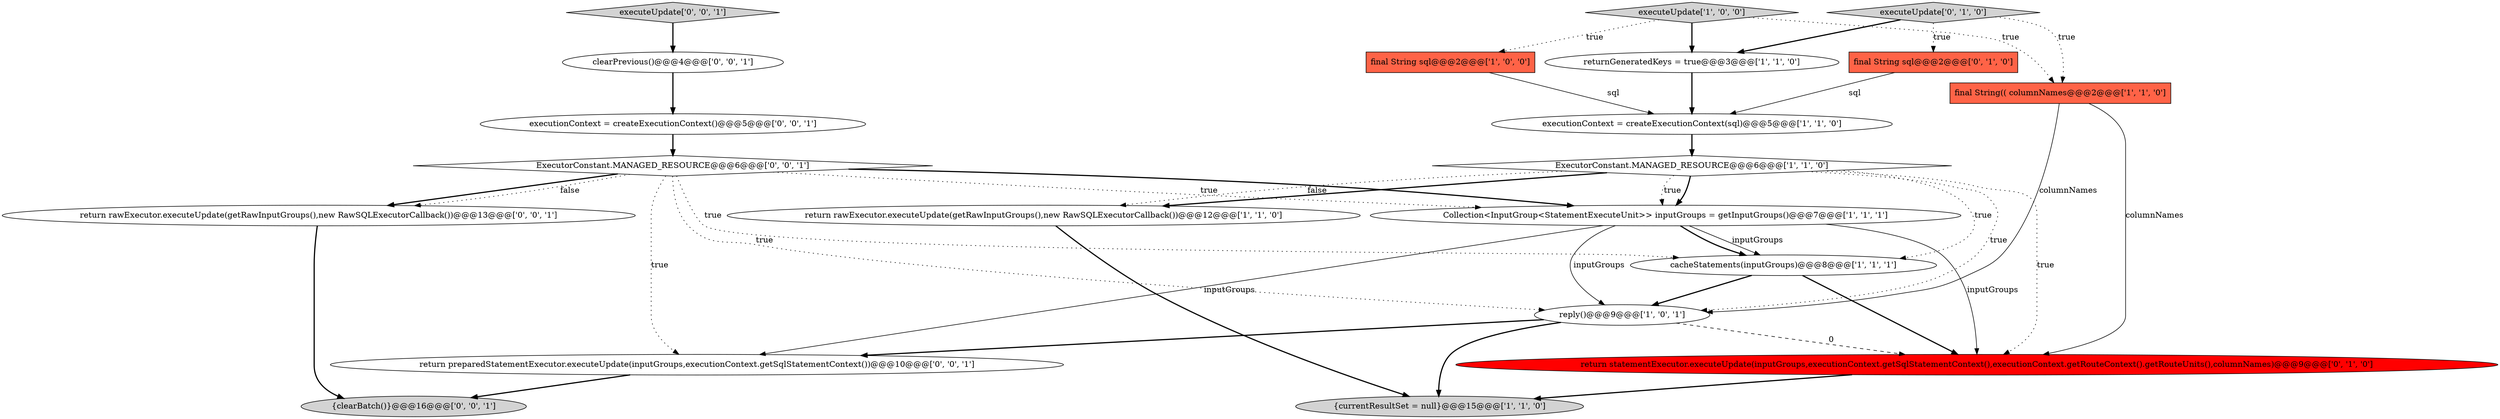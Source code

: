 digraph {
5 [style = filled, label = "final String sql@@@2@@@['1', '0', '0']", fillcolor = tomato, shape = box image = "AAA0AAABBB1BBB"];
19 [style = filled, label = "return rawExecutor.executeUpdate(getRawInputGroups(),new RawSQLExecutorCallback())@@@13@@@['0', '0', '1']", fillcolor = white, shape = ellipse image = "AAA0AAABBB3BBB"];
10 [style = filled, label = "final String(( columnNames@@@2@@@['1', '1', '0']", fillcolor = tomato, shape = box image = "AAA0AAABBB1BBB"];
20 [style = filled, label = "{clearBatch()}@@@16@@@['0', '0', '1']", fillcolor = lightgray, shape = ellipse image = "AAA0AAABBB3BBB"];
3 [style = filled, label = "executionContext = createExecutionContext(sql)@@@5@@@['1', '1', '0']", fillcolor = white, shape = ellipse image = "AAA0AAABBB1BBB"];
18 [style = filled, label = "clearPrevious()@@@4@@@['0', '0', '1']", fillcolor = white, shape = ellipse image = "AAA0AAABBB3BBB"];
17 [style = filled, label = "executeUpdate['0', '0', '1']", fillcolor = lightgray, shape = diamond image = "AAA0AAABBB3BBB"];
1 [style = filled, label = "cacheStatements(inputGroups)@@@8@@@['1', '1', '1']", fillcolor = white, shape = ellipse image = "AAA0AAABBB1BBB"];
4 [style = filled, label = "executeUpdate['1', '0', '0']", fillcolor = lightgray, shape = diamond image = "AAA0AAABBB1BBB"];
13 [style = filled, label = "final String sql@@@2@@@['0', '1', '0']", fillcolor = tomato, shape = box image = "AAA0AAABBB2BBB"];
0 [style = filled, label = "ExecutorConstant.MANAGED_RESOURCE@@@6@@@['1', '1', '0']", fillcolor = white, shape = diamond image = "AAA0AAABBB1BBB"];
14 [style = filled, label = "ExecutorConstant.MANAGED_RESOURCE@@@6@@@['0', '0', '1']", fillcolor = white, shape = diamond image = "AAA0AAABBB3BBB"];
11 [style = filled, label = "executeUpdate['0', '1', '0']", fillcolor = lightgray, shape = diamond image = "AAA0AAABBB2BBB"];
16 [style = filled, label = "executionContext = createExecutionContext()@@@5@@@['0', '0', '1']", fillcolor = white, shape = ellipse image = "AAA0AAABBB3BBB"];
8 [style = filled, label = "reply()@@@9@@@['1', '0', '1']", fillcolor = white, shape = ellipse image = "AAA0AAABBB1BBB"];
15 [style = filled, label = "return preparedStatementExecutor.executeUpdate(inputGroups,executionContext.getSqlStatementContext())@@@10@@@['0', '0', '1']", fillcolor = white, shape = ellipse image = "AAA0AAABBB3BBB"];
12 [style = filled, label = "return statementExecutor.executeUpdate(inputGroups,executionContext.getSqlStatementContext(),executionContext.getRouteContext().getRouteUnits(),columnNames)@@@9@@@['0', '1', '0']", fillcolor = red, shape = ellipse image = "AAA1AAABBB2BBB"];
9 [style = filled, label = "{currentResultSet = null}@@@15@@@['1', '1', '0']", fillcolor = lightgray, shape = ellipse image = "AAA0AAABBB1BBB"];
7 [style = filled, label = "return rawExecutor.executeUpdate(getRawInputGroups(),new RawSQLExecutorCallback())@@@12@@@['1', '1', '0']", fillcolor = white, shape = ellipse image = "AAA0AAABBB1BBB"];
6 [style = filled, label = "Collection<InputGroup<StatementExecuteUnit>> inputGroups = getInputGroups()@@@7@@@['1', '1', '1']", fillcolor = white, shape = ellipse image = "AAA0AAABBB1BBB"];
2 [style = filled, label = "returnGeneratedKeys = true@@@3@@@['1', '1', '0']", fillcolor = white, shape = ellipse image = "AAA0AAABBB1BBB"];
4->5 [style = dotted, label="true"];
0->12 [style = dotted, label="true"];
13->3 [style = solid, label="sql"];
1->8 [style = bold, label=""];
8->15 [style = bold, label=""];
10->8 [style = solid, label="columnNames"];
0->6 [style = bold, label=""];
4->10 [style = dotted, label="true"];
11->10 [style = dotted, label="true"];
19->20 [style = bold, label=""];
2->3 [style = bold, label=""];
14->19 [style = bold, label=""];
14->6 [style = dotted, label="true"];
8->12 [style = dashed, label="0"];
4->2 [style = bold, label=""];
11->13 [style = dotted, label="true"];
6->1 [style = solid, label="inputGroups"];
12->9 [style = bold, label=""];
0->6 [style = dotted, label="true"];
11->2 [style = bold, label=""];
3->0 [style = bold, label=""];
0->7 [style = bold, label=""];
0->8 [style = dotted, label="true"];
7->9 [style = bold, label=""];
6->1 [style = bold, label=""];
14->15 [style = dotted, label="true"];
6->15 [style = solid, label="inputGroups"];
14->19 [style = dotted, label="false"];
6->12 [style = solid, label="inputGroups"];
15->20 [style = bold, label=""];
5->3 [style = solid, label="sql"];
0->7 [style = dotted, label="false"];
8->9 [style = bold, label=""];
1->12 [style = bold, label=""];
10->12 [style = solid, label="columnNames"];
14->8 [style = dotted, label="true"];
16->14 [style = bold, label=""];
6->8 [style = solid, label="inputGroups"];
14->1 [style = dotted, label="true"];
14->6 [style = bold, label=""];
17->18 [style = bold, label=""];
0->1 [style = dotted, label="true"];
18->16 [style = bold, label=""];
}
